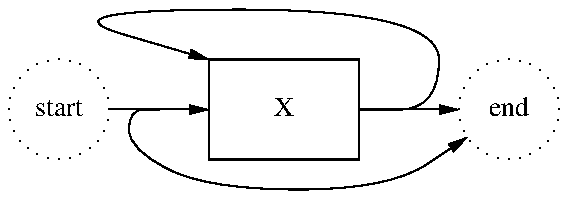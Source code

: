 .PS
Start: circle "start" dotted
arrow
X: [ box "X" ]
arrow
End: circle "end" dotted
spline -> from X.e right .4 then up .5  then left 2 to X.nw
spline -> from Start.e right .1 then down .2 then down .2 right .4 then right .9 to End chop
.PE
